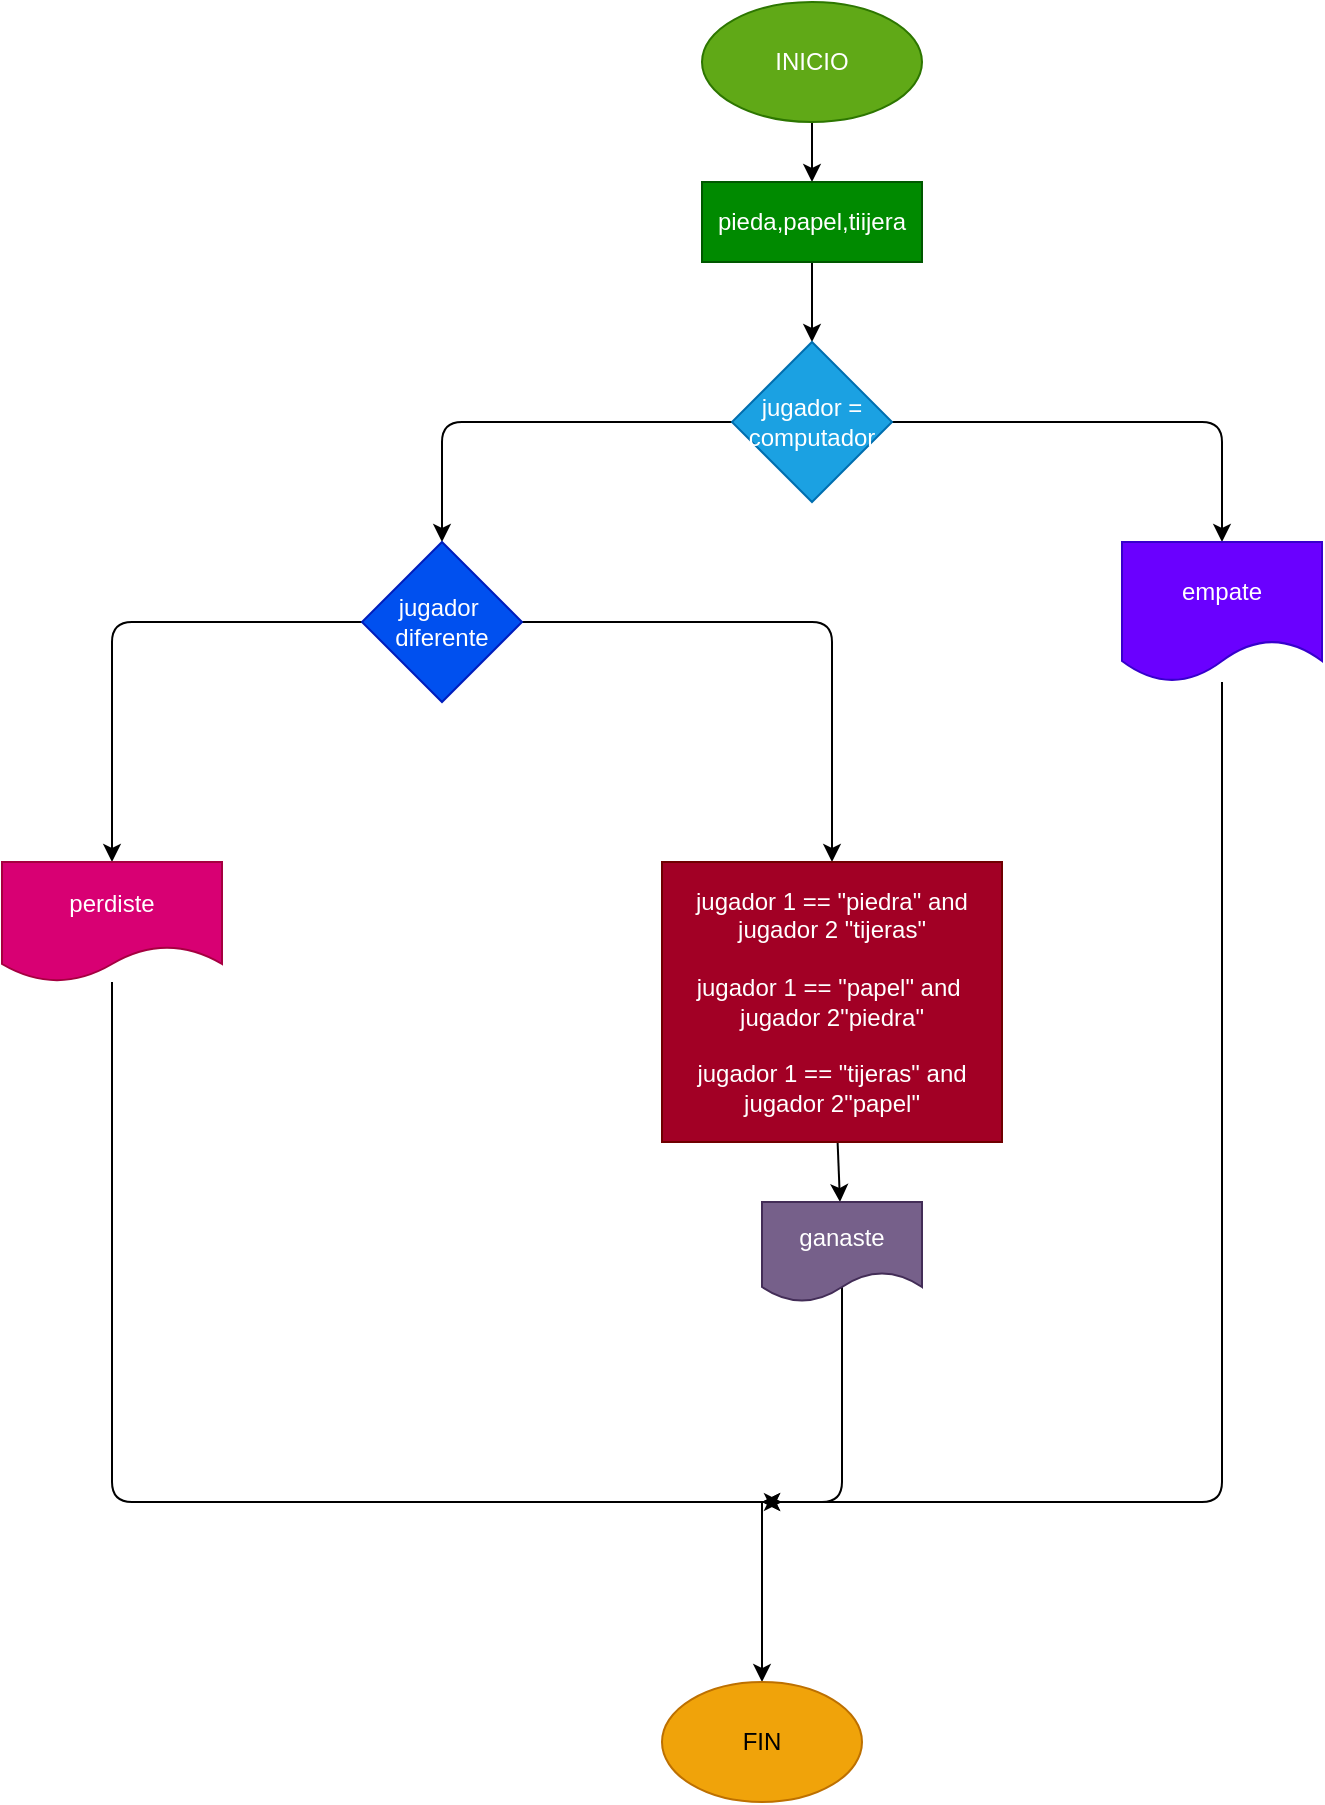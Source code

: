 <mxfile>
    <diagram id="CYXrFly1o5-eDOdiz9wF" name="Página-1">
        <mxGraphModel dx="1655" dy="506" grid="1" gridSize="10" guides="1" tooltips="1" connect="1" arrows="1" fold="1" page="1" pageScale="1" pageWidth="827" pageHeight="1169" math="0" shadow="0">
            <root>
                <mxCell id="0"/>
                <mxCell id="1" parent="0"/>
                <mxCell id="4" value="" style="edgeStyle=none;html=1;" edge="1" parent="1" source="2" target="3">
                    <mxGeometry relative="1" as="geometry"/>
                </mxCell>
                <mxCell id="2" value="INICIO" style="ellipse;whiteSpace=wrap;html=1;fillColor=#60a917;fontColor=#ffffff;strokeColor=#2D7600;" vertex="1" parent="1">
                    <mxGeometry x="290" y="10" width="110" height="60" as="geometry"/>
                </mxCell>
                <mxCell id="6" value="" style="edgeStyle=none;html=1;" edge="1" parent="1" source="3" target="5">
                    <mxGeometry relative="1" as="geometry"/>
                </mxCell>
                <mxCell id="3" value="pieda,papel,tiijera" style="whiteSpace=wrap;html=1;fillColor=#008a00;fontColor=#ffffff;strokeColor=#005700;" vertex="1" parent="1">
                    <mxGeometry x="290" y="100" width="110" height="40" as="geometry"/>
                </mxCell>
                <mxCell id="8" value="" style="edgeStyle=none;html=1;" edge="1" parent="1" source="5" target="7">
                    <mxGeometry relative="1" as="geometry">
                        <Array as="points">
                            <mxPoint x="160" y="220"/>
                        </Array>
                    </mxGeometry>
                </mxCell>
                <mxCell id="10" value="" style="edgeStyle=none;html=1;" edge="1" parent="1" source="5" target="9">
                    <mxGeometry relative="1" as="geometry">
                        <Array as="points">
                            <mxPoint x="550" y="220"/>
                        </Array>
                    </mxGeometry>
                </mxCell>
                <mxCell id="5" value="jugador = computador" style="rhombus;whiteSpace=wrap;html=1;fillColor=#1ba1e2;fontColor=#ffffff;strokeColor=#006EAF;" vertex="1" parent="1">
                    <mxGeometry x="305" y="180" width="80" height="80" as="geometry"/>
                </mxCell>
                <mxCell id="12" value="" style="edgeStyle=none;html=1;" edge="1" parent="1" source="7" target="11">
                    <mxGeometry relative="1" as="geometry">
                        <Array as="points">
                            <mxPoint x="-5" y="320"/>
                        </Array>
                    </mxGeometry>
                </mxCell>
                <mxCell id="14" value="" style="edgeStyle=none;html=1;" edge="1" parent="1" source="7" target="13">
                    <mxGeometry relative="1" as="geometry">
                        <Array as="points">
                            <mxPoint x="355" y="320"/>
                        </Array>
                    </mxGeometry>
                </mxCell>
                <mxCell id="7" value="jugador&amp;nbsp; diferente" style="rhombus;whiteSpace=wrap;html=1;fillColor=#0050ef;fontColor=#ffffff;strokeColor=#001DBC;" vertex="1" parent="1">
                    <mxGeometry x="120" y="280" width="80" height="80" as="geometry"/>
                </mxCell>
                <mxCell id="17" style="edgeStyle=none;html=1;" edge="1" parent="1" source="9">
                    <mxGeometry relative="1" as="geometry">
                        <mxPoint x="320" y="760" as="targetPoint"/>
                        <mxPoint x="550" y="430" as="sourcePoint"/>
                        <Array as="points">
                            <mxPoint x="550" y="760"/>
                        </Array>
                    </mxGeometry>
                </mxCell>
                <mxCell id="9" value="empate" style="shape=document;whiteSpace=wrap;html=1;boundedLbl=1;fillColor=#6a00ff;fontColor=#ffffff;strokeColor=#3700CC;" vertex="1" parent="1">
                    <mxGeometry x="500" y="280" width="100" height="70" as="geometry"/>
                </mxCell>
                <mxCell id="15" style="edgeStyle=none;html=1;" edge="1" parent="1" source="11">
                    <mxGeometry relative="1" as="geometry">
                        <mxPoint x="330" y="760" as="targetPoint"/>
                        <Array as="points">
                            <mxPoint x="-5" y="760"/>
                        </Array>
                    </mxGeometry>
                </mxCell>
                <mxCell id="11" value="perdiste" style="shape=document;whiteSpace=wrap;html=1;boundedLbl=1;fillColor=#d80073;fontColor=#ffffff;strokeColor=#A50040;" vertex="1" parent="1">
                    <mxGeometry x="-60" y="440" width="110" height="60" as="geometry"/>
                </mxCell>
                <mxCell id="19" value="" style="edgeStyle=none;html=1;" edge="1" parent="1" source="13" target="18">
                    <mxGeometry relative="1" as="geometry"/>
                </mxCell>
                <mxCell id="13" value="jugador 1 == &quot;piedra&quot; and jugador 2 &quot;tijeras&quot;&lt;br&gt;&lt;br&gt;jugador 1 == &quot;papel&quot; and&amp;nbsp; jugador 2&quot;piedra&quot;&lt;br&gt;&lt;br&gt;jugador 1 == &quot;tijeras&quot; and jugador 2&quot;papel&quot;&lt;br&gt;" style="whiteSpace=wrap;html=1;fillColor=#a20025;fontColor=#ffffff;strokeColor=#6F0000;" vertex="1" parent="1">
                    <mxGeometry x="270" y="440" width="170" height="140" as="geometry"/>
                </mxCell>
                <mxCell id="20" style="edgeStyle=none;html=1;" edge="1" parent="1">
                    <mxGeometry relative="1" as="geometry">
                        <mxPoint x="320" y="760" as="targetPoint"/>
                        <mxPoint x="360" y="650" as="sourcePoint"/>
                        <Array as="points">
                            <mxPoint x="360" y="760"/>
                        </Array>
                    </mxGeometry>
                </mxCell>
                <mxCell id="18" value="ganaste" style="shape=document;whiteSpace=wrap;html=1;boundedLbl=1;fillColor=#76608a;fontColor=#ffffff;strokeColor=#432D57;" vertex="1" parent="1">
                    <mxGeometry x="320" y="610" width="80" height="50" as="geometry"/>
                </mxCell>
                <mxCell id="21" value="" style="edgeStyle=none;orthogonalLoop=1;jettySize=auto;html=1;entryX=0.5;entryY=0;entryDx=0;entryDy=0;" edge="1" parent="1" target="22">
                    <mxGeometry width="100" relative="1" as="geometry">
                        <mxPoint x="320" y="760" as="sourcePoint"/>
                        <mxPoint x="320" y="840" as="targetPoint"/>
                        <Array as="points"/>
                    </mxGeometry>
                </mxCell>
                <mxCell id="22" value="FIN" style="ellipse;whiteSpace=wrap;html=1;fillColor=#f0a30a;fontColor=#000000;strokeColor=#BD7000;" vertex="1" parent="1">
                    <mxGeometry x="270" y="850" width="100" height="60" as="geometry"/>
                </mxCell>
            </root>
        </mxGraphModel>
    </diagram>
</mxfile>